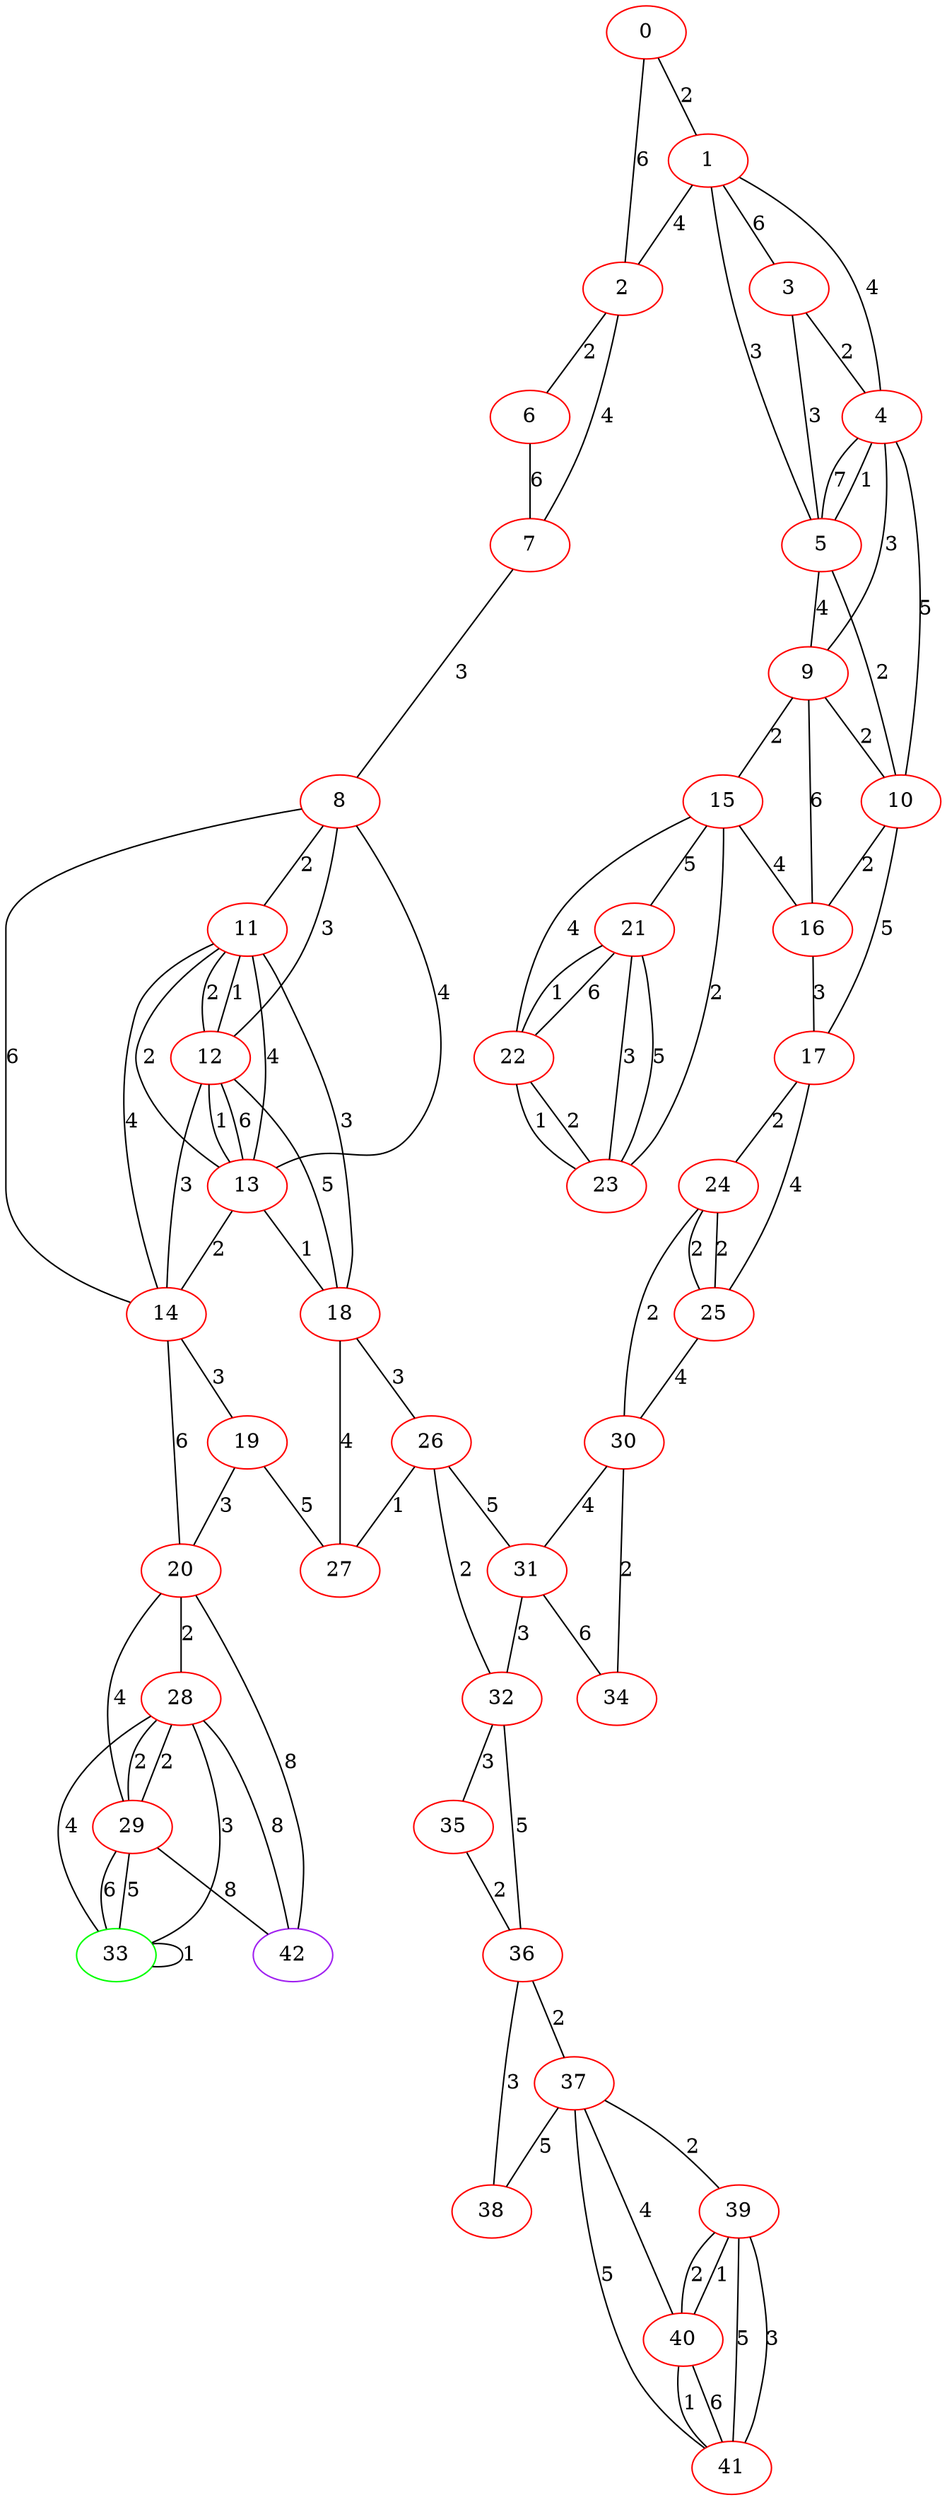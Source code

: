 graph "" {
0 [color=red, weight=1];
1 [color=red, weight=1];
2 [color=red, weight=1];
3 [color=red, weight=1];
4 [color=red, weight=1];
5 [color=red, weight=1];
6 [color=red, weight=1];
7 [color=red, weight=1];
8 [color=red, weight=1];
9 [color=red, weight=1];
10 [color=red, weight=1];
11 [color=red, weight=1];
12 [color=red, weight=1];
13 [color=red, weight=1];
14 [color=red, weight=1];
15 [color=red, weight=1];
16 [color=red, weight=1];
17 [color=red, weight=1];
18 [color=red, weight=1];
19 [color=red, weight=1];
20 [color=red, weight=1];
21 [color=red, weight=1];
22 [color=red, weight=1];
23 [color=red, weight=1];
24 [color=red, weight=1];
25 [color=red, weight=1];
26 [color=red, weight=1];
27 [color=red, weight=1];
28 [color=red, weight=1];
29 [color=red, weight=1];
30 [color=red, weight=1];
31 [color=red, weight=1];
32 [color=red, weight=1];
33 [color=green, weight=2];
34 [color=red, weight=1];
35 [color=red, weight=1];
36 [color=red, weight=1];
37 [color=red, weight=1];
38 [color=red, weight=1];
39 [color=red, weight=1];
40 [color=red, weight=1];
41 [color=red, weight=1];
42 [color=purple, weight=4];
0 -- 1  [key=0, label=2];
0 -- 2  [key=0, label=6];
1 -- 2  [key=0, label=4];
1 -- 3  [key=0, label=6];
1 -- 4  [key=0, label=4];
1 -- 5  [key=0, label=3];
2 -- 6  [key=0, label=2];
2 -- 7  [key=0, label=4];
3 -- 4  [key=0, label=2];
3 -- 5  [key=0, label=3];
4 -- 10  [key=0, label=5];
4 -- 5  [key=0, label=1];
4 -- 5  [key=1, label=7];
4 -- 9  [key=0, label=3];
5 -- 10  [key=0, label=2];
5 -- 9  [key=0, label=4];
6 -- 7  [key=0, label=6];
7 -- 8  [key=0, label=3];
8 -- 11  [key=0, label=2];
8 -- 12  [key=0, label=3];
8 -- 13  [key=0, label=4];
8 -- 14  [key=0, label=6];
9 -- 16  [key=0, label=6];
9 -- 10  [key=0, label=2];
9 -- 15  [key=0, label=2];
10 -- 16  [key=0, label=2];
10 -- 17  [key=0, label=5];
11 -- 18  [key=0, label=3];
11 -- 12  [key=0, label=2];
11 -- 12  [key=1, label=1];
11 -- 13  [key=0, label=4];
11 -- 13  [key=1, label=2];
11 -- 14  [key=0, label=4];
12 -- 18  [key=0, label=5];
12 -- 13  [key=0, label=6];
12 -- 13  [key=1, label=1];
12 -- 14  [key=0, label=3];
13 -- 18  [key=0, label=1];
13 -- 14  [key=0, label=2];
14 -- 19  [key=0, label=3];
14 -- 20  [key=0, label=6];
15 -- 16  [key=0, label=4];
15 -- 21  [key=0, label=5];
15 -- 22  [key=0, label=4];
15 -- 23  [key=0, label=2];
16 -- 17  [key=0, label=3];
17 -- 24  [key=0, label=2];
17 -- 25  [key=0, label=4];
18 -- 27  [key=0, label=4];
18 -- 26  [key=0, label=3];
19 -- 27  [key=0, label=5];
19 -- 20  [key=0, label=3];
20 -- 42  [key=0, label=8];
20 -- 28  [key=0, label=2];
20 -- 29  [key=0, label=4];
21 -- 23  [key=0, label=3];
21 -- 23  [key=1, label=5];
21 -- 22  [key=0, label=1];
21 -- 22  [key=1, label=6];
22 -- 23  [key=0, label=2];
22 -- 23  [key=1, label=1];
24 -- 25  [key=0, label=2];
24 -- 25  [key=1, label=2];
24 -- 30  [key=0, label=2];
25 -- 30  [key=0, label=4];
26 -- 32  [key=0, label=2];
26 -- 27  [key=0, label=1];
26 -- 31  [key=0, label=5];
28 -- 33  [key=0, label=3];
28 -- 33  [key=1, label=4];
28 -- 42  [key=0, label=8];
28 -- 29  [key=0, label=2];
28 -- 29  [key=1, label=2];
29 -- 33  [key=0, label=5];
29 -- 33  [key=1, label=6];
29 -- 42  [key=0, label=8];
30 -- 34  [key=0, label=2];
30 -- 31  [key=0, label=4];
31 -- 32  [key=0, label=3];
31 -- 34  [key=0, label=6];
32 -- 35  [key=0, label=3];
32 -- 36  [key=0, label=5];
33 -- 33  [key=0, label=1];
35 -- 36  [key=0, label=2];
36 -- 37  [key=0, label=2];
36 -- 38  [key=0, label=3];
37 -- 40  [key=0, label=4];
37 -- 41  [key=0, label=5];
37 -- 38  [key=0, label=5];
37 -- 39  [key=0, label=2];
39 -- 40  [key=0, label=1];
39 -- 40  [key=1, label=2];
39 -- 41  [key=0, label=5];
39 -- 41  [key=1, label=3];
40 -- 41  [key=0, label=6];
40 -- 41  [key=1, label=1];
}
